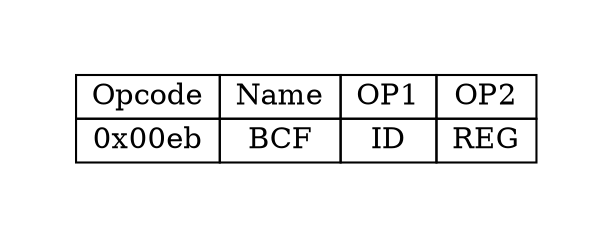 digraph{
graph [pad="0.5", nodesep="0.5", ranksep="2" ]
node[shape=plain]
Foo [label=<
<table border="0" cellborder="1" cellspacing="0">
<tr><td> Opcode </td> <td> Name </td> <td> OP1 </td><td> OP2 </td> </tr>
<tr>"<td> 0x00eb </td><td> BCF </td><td> ID </td><td> REG </td> </tr>
</table>>];
}
